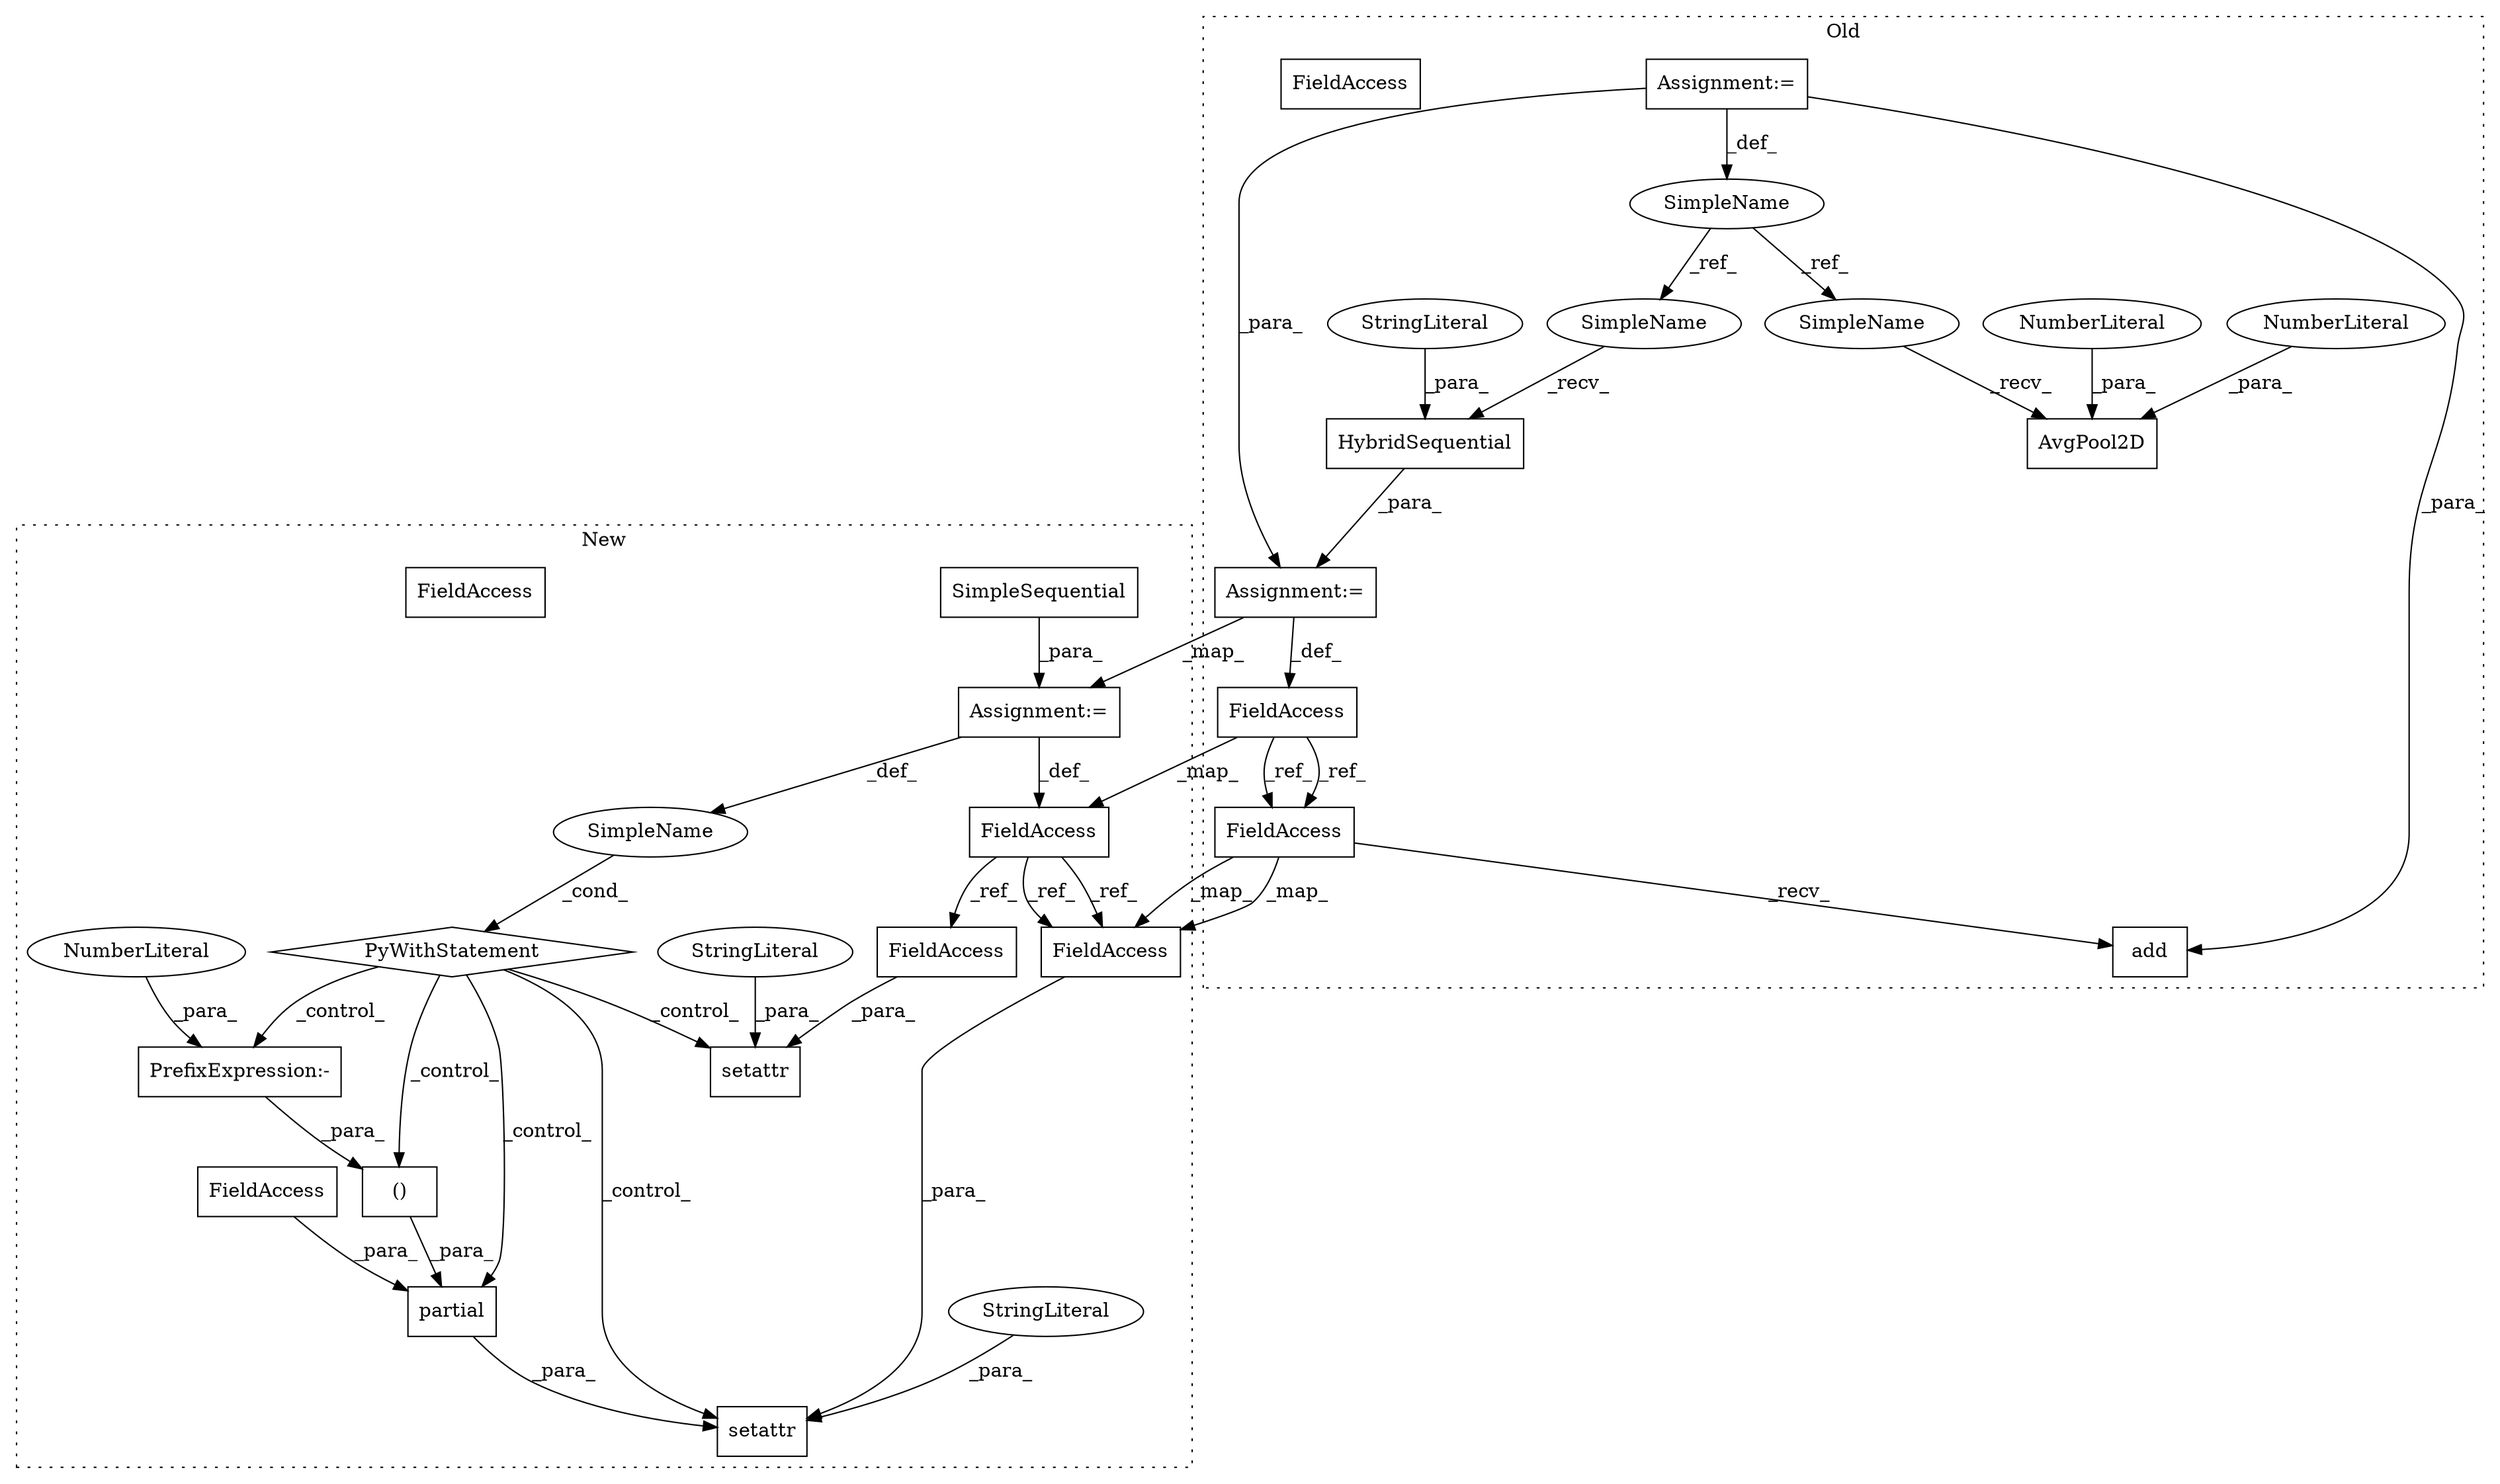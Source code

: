 digraph G {
subgraph cluster0 {
1 [label="HybridSequential" a="32" s="3000,3019" l="17,1" shape="box"];
3 [label="add" a="32" s="3099,3115" l="4,1" shape="box"];
5 [label="SimpleName" a="42" s="1739" l="2" shape="ellipse"];
6 [label="AvgPool2D" a="32" s="2962,2975" l="10,1" shape="box"];
7 [label="NumberLiteral" a="34" s="2974" l="1" shape="ellipse"];
8 [label="NumberLiteral" a="34" s="2972" l="1" shape="ellipse"];
12 [label="StringLiteral" a="45" s="3017" l="2" shape="ellipse"];
20 [label="Assignment:=" a="7" s="1739" l="2" shape="box"];
21 [label="FieldAccess" a="22" s="2985" l="11" shape="box"];
24 [label="FieldAccess" a="22" s="3087" l="11" shape="box"];
26 [label="Assignment:=" a="7" s="2996" l="1" shape="box"];
27 [label="SimpleName" a="42" s="2959" l="2" shape="ellipse"];
28 [label="SimpleName" a="42" s="2997" l="2" shape="ellipse"];
31 [label="FieldAccess" a="22" s="3087" l="11" shape="box"];
label = "Old";
style="dotted";
}
subgraph cluster1 {
2 [label="()" a="106" s="3558" l="22" shape="box"];
4 [label="setattr" a="32" s="3479,3582" l="8,1" shape="box"];
9 [label="PyWithStatement" a="104" s="3355,3389" l="10,2" shape="diamond"];
10 [label="setattr" a="32" s="3401,3468" l="8,1" shape="box"];
11 [label="SimpleName" a="42" s="" l="" shape="ellipse"];
13 [label="StringLiteral" a="45" s="3499" l="15" shape="ellipse"];
14 [label="PrefixExpression:-" a="38" s="3558" l="1" shape="box"];
15 [label="NumberLiteral" a="34" s="3559" l="1" shape="ellipse"];
16 [label="StringLiteral" a="45" s="3421" l="12" shape="ellipse"];
17 [label="SimpleSequential" a="32" s="3329" l="18" shape="box"];
18 [label="partial" a="32" s="3515,3580" l="8,2" shape="box"];
19 [label="FieldAccess" a="22" s="3523" l="7" shape="box"];
22 [label="FieldAccess" a="22" s="3317" l="11" shape="box"];
23 [label="FieldAccess" a="22" s="3487" l="11" shape="box"];
25 [label="Assignment:=" a="7" s="3328" l="1" shape="box"];
29 [label="FieldAccess" a="22" s="3409" l="11" shape="box"];
30 [label="FieldAccess" a="22" s="3487" l="11" shape="box"];
label = "New";
style="dotted";
}
1 -> 26 [label="_para_"];
2 -> 18 [label="_para_"];
5 -> 28 [label="_ref_"];
5 -> 27 [label="_ref_"];
7 -> 6 [label="_para_"];
8 -> 6 [label="_para_"];
9 -> 10 [label="_control_"];
9 -> 14 [label="_control_"];
9 -> 18 [label="_control_"];
9 -> 4 [label="_control_"];
9 -> 2 [label="_control_"];
11 -> 9 [label="_cond_"];
12 -> 1 [label="_para_"];
13 -> 4 [label="_para_"];
14 -> 2 [label="_para_"];
15 -> 14 [label="_para_"];
16 -> 10 [label="_para_"];
17 -> 25 [label="_para_"];
18 -> 4 [label="_para_"];
19 -> 18 [label="_para_"];
20 -> 26 [label="_para_"];
20 -> 3 [label="_para_"];
20 -> 5 [label="_def_"];
21 -> 31 [label="_ref_"];
21 -> 31 [label="_ref_"];
21 -> 22 [label="_map_"];
22 -> 30 [label="_ref_"];
22 -> 29 [label="_ref_"];
22 -> 30 [label="_ref_"];
25 -> 11 [label="_def_"];
25 -> 22 [label="_def_"];
26 -> 25 [label="_map_"];
26 -> 21 [label="_def_"];
27 -> 6 [label="_recv_"];
28 -> 1 [label="_recv_"];
29 -> 10 [label="_para_"];
30 -> 4 [label="_para_"];
31 -> 3 [label="_recv_"];
31 -> 30 [label="_map_"];
31 -> 30 [label="_map_"];
}